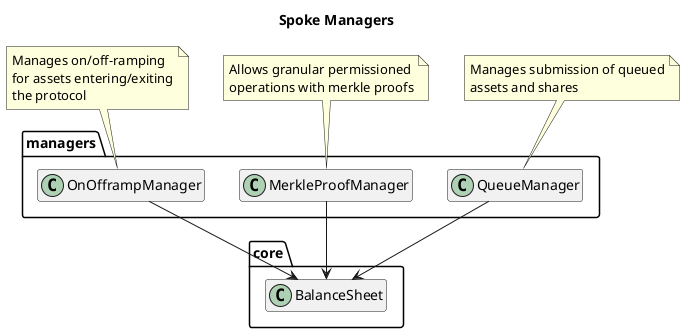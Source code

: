@startuml spoke-managers
title Spoke Managers
hide empty members

package core {
    class BalanceSheet
}

package managers {
    class OnOfframpManager
    class MerkleProofManager
    class QueueManager
}

OnOfframpManager --> BalanceSheet
MerkleProofManager --> BalanceSheet
QueueManager --> BalanceSheet

note top of OnOfframpManager
  Manages on/off-ramping
  for assets entering/exiting
  the protocol
end note

note top of MerkleProofManager
  Allows granular permissioned
  operations with merkle proofs
end note

note top of QueueManager
  Manages submission of queued
  assets and shares
end note

@enduml
